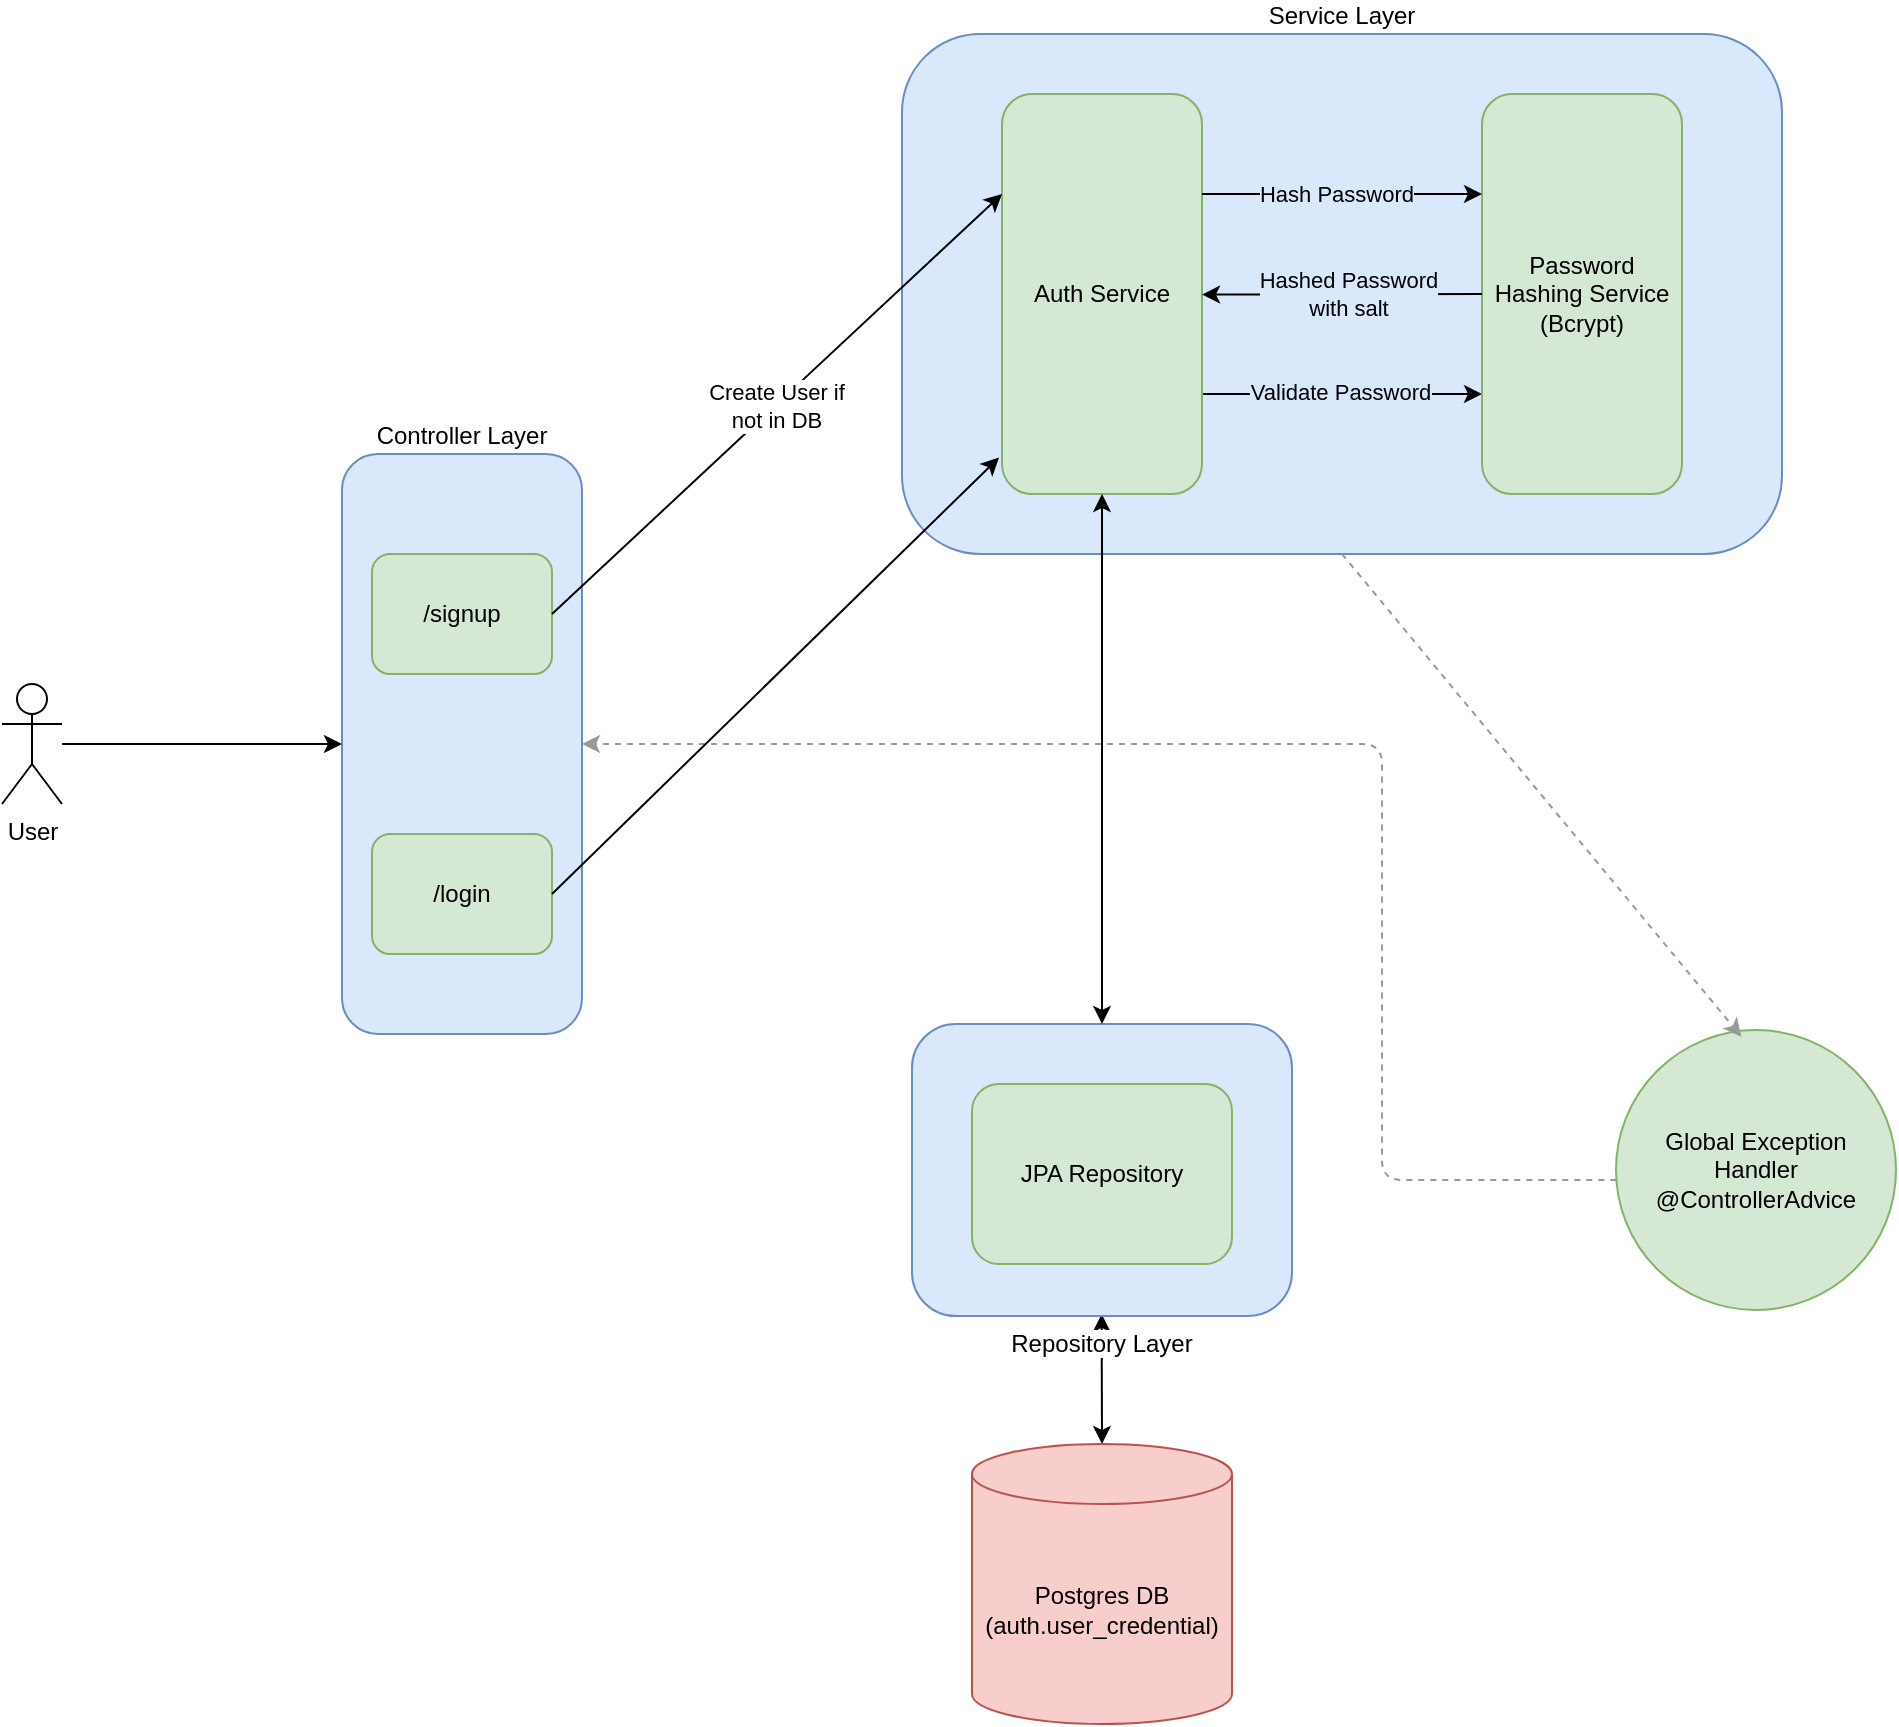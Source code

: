 <mxfile version="24.4.0" type="device">
  <diagram name="Page-1" id="ZQqSJOhStYYwJh2J9s3g">
    <mxGraphModel dx="2876" dy="2272" grid="1" gridSize="10" guides="1" tooltips="1" connect="1" arrows="1" fold="1" page="1" pageScale="1" pageWidth="827" pageHeight="1169" math="0" shadow="0">
      <root>
        <mxCell id="0" />
        <mxCell id="1" parent="0" />
        <mxCell id="3hNTsZM3kZNJW-mxkFeV-19" value="" style="endArrow=classic;startArrow=classic;html=1;rounded=0;exitX=0.5;exitY=0;exitDx=0;exitDy=0;exitPerimeter=0;entryX=0.499;entryY=0.993;entryDx=0;entryDy=0;entryPerimeter=0;" edge="1" parent="1" source="3hNTsZM3kZNJW-mxkFeV-18" target="3hNTsZM3kZNJW-mxkFeV-16">
          <mxGeometry width="50" height="50" relative="1" as="geometry">
            <mxPoint x="-30" y="605" as="sourcePoint" />
            <mxPoint x="20" y="555" as="targetPoint" />
          </mxGeometry>
        </mxCell>
        <mxCell id="3hNTsZM3kZNJW-mxkFeV-1" value="Controller Layer" style="rounded=1;whiteSpace=wrap;html=1;labelPosition=center;verticalLabelPosition=top;align=center;verticalAlign=bottom;fillColor=#dae8fc;strokeColor=#6c8ebf;" vertex="1" parent="1">
          <mxGeometry x="-360" y="120" width="120" height="290" as="geometry" />
        </mxCell>
        <mxCell id="3hNTsZM3kZNJW-mxkFeV-2" value="/signup" style="rounded=1;whiteSpace=wrap;html=1;fillColor=#d5e8d4;strokeColor=#82b366;" vertex="1" parent="1">
          <mxGeometry x="-345" y="170" width="90" height="60" as="geometry" />
        </mxCell>
        <mxCell id="3hNTsZM3kZNJW-mxkFeV-3" value="/login" style="rounded=1;whiteSpace=wrap;html=1;fillColor=#d5e8d4;strokeColor=#82b366;" vertex="1" parent="1">
          <mxGeometry x="-345" y="310" width="90" height="60" as="geometry" />
        </mxCell>
        <mxCell id="3hNTsZM3kZNJW-mxkFeV-40" style="edgeStyle=orthogonalEdgeStyle;rounded=0;orthogonalLoop=1;jettySize=auto;html=1;entryX=0;entryY=0.5;entryDx=0;entryDy=0;" edge="1" parent="1" source="3hNTsZM3kZNJW-mxkFeV-4" target="3hNTsZM3kZNJW-mxkFeV-1">
          <mxGeometry relative="1" as="geometry" />
        </mxCell>
        <mxCell id="3hNTsZM3kZNJW-mxkFeV-4" value="User" style="shape=umlActor;verticalLabelPosition=bottom;verticalAlign=top;html=1;outlineConnect=0;" vertex="1" parent="1">
          <mxGeometry x="-530" y="235" width="30" height="60" as="geometry" />
        </mxCell>
        <mxCell id="3hNTsZM3kZNJW-mxkFeV-7" value="&lt;span style=&quot;background-color: rgb(255, 255, 255);&quot;&gt;Service Layer&lt;/span&gt;" style="rounded=1;whiteSpace=wrap;html=1;labelPosition=center;verticalLabelPosition=top;align=center;verticalAlign=bottom;fillColor=#dae8fc;strokeColor=#6c8ebf;labelBackgroundColor=#dae8fc;" vertex="1" parent="1">
          <mxGeometry x="-80" y="-90" width="440" height="260" as="geometry" />
        </mxCell>
        <mxCell id="3hNTsZM3kZNJW-mxkFeV-29" style="edgeStyle=orthogonalEdgeStyle;rounded=0;orthogonalLoop=1;jettySize=auto;html=1;exitX=1;exitY=0.75;exitDx=0;exitDy=0;entryX=0;entryY=0.75;entryDx=0;entryDy=0;" edge="1" parent="1" source="3hNTsZM3kZNJW-mxkFeV-8" target="3hNTsZM3kZNJW-mxkFeV-10">
          <mxGeometry relative="1" as="geometry" />
        </mxCell>
        <mxCell id="3hNTsZM3kZNJW-mxkFeV-30" value="Validate Password" style="edgeLabel;html=1;align=center;verticalAlign=middle;resizable=0;points=[];labelBackgroundColor=#d9e7fb;" vertex="1" connectable="0" parent="3hNTsZM3kZNJW-mxkFeV-29">
          <mxGeometry x="-0.021" y="1" relative="1" as="geometry">
            <mxPoint as="offset" />
          </mxGeometry>
        </mxCell>
        <mxCell id="3hNTsZM3kZNJW-mxkFeV-8" value="Auth Service" style="rounded=1;whiteSpace=wrap;html=1;fillColor=#d5e8d4;strokeColor=#82b366;" vertex="1" parent="1">
          <mxGeometry x="-30" y="-60" width="100" height="200" as="geometry" />
        </mxCell>
        <mxCell id="3hNTsZM3kZNJW-mxkFeV-10" value="Password Hashing Service (Bcrypt)" style="rounded=1;whiteSpace=wrap;html=1;fillColor=#d5e8d4;strokeColor=#82b366;" vertex="1" parent="1">
          <mxGeometry x="210" y="-60" width="100" height="200" as="geometry" />
        </mxCell>
        <mxCell id="3hNTsZM3kZNJW-mxkFeV-13" style="rounded=0;orthogonalLoop=1;jettySize=auto;html=1;exitX=1;exitY=0.5;exitDx=0;exitDy=0;entryX=0;entryY=0.25;entryDx=0;entryDy=0;" edge="1" parent="1" source="3hNTsZM3kZNJW-mxkFeV-2" target="3hNTsZM3kZNJW-mxkFeV-8">
          <mxGeometry relative="1" as="geometry" />
        </mxCell>
        <mxCell id="3hNTsZM3kZNJW-mxkFeV-14" value="Create User if&lt;div&gt;not in DB&lt;/div&gt;" style="edgeLabel;html=1;align=center;verticalAlign=middle;resizable=0;points=[];" vertex="1" connectable="0" parent="3hNTsZM3kZNJW-mxkFeV-13">
          <mxGeometry x="-0.005" relative="1" as="geometry">
            <mxPoint as="offset" />
          </mxGeometry>
        </mxCell>
        <mxCell id="3hNTsZM3kZNJW-mxkFeV-16" value="&lt;span style=&quot;background-color: rgb(255, 255, 255);&quot;&gt;Repository Layer&lt;/span&gt;" style="rounded=1;whiteSpace=wrap;html=1;labelPosition=center;verticalLabelPosition=bottom;align=center;verticalAlign=top;fillColor=#dae8fc;strokeColor=#6c8ebf;" vertex="1" parent="1">
          <mxGeometry x="-75" y="405" width="190" height="146" as="geometry" />
        </mxCell>
        <mxCell id="3hNTsZM3kZNJW-mxkFeV-17" value="JPA Repository" style="rounded=1;whiteSpace=wrap;html=1;fillColor=#d5e8d4;strokeColor=#82b366;" vertex="1" parent="1">
          <mxGeometry x="-45" y="435" width="130" height="90" as="geometry" />
        </mxCell>
        <mxCell id="3hNTsZM3kZNJW-mxkFeV-18" value="Postgres DB&lt;br&gt;(auth.user_credential)" style="shape=cylinder3;whiteSpace=wrap;html=1;boundedLbl=1;backgroundOutline=1;size=15;fillColor=#f8cecc;strokeColor=#b85450;" vertex="1" parent="1">
          <mxGeometry x="-45" y="615" width="130" height="140" as="geometry" />
        </mxCell>
        <mxCell id="3hNTsZM3kZNJW-mxkFeV-23" value="" style="endArrow=classic;html=1;rounded=0;entryX=0;entryY=0.25;entryDx=0;entryDy=0;" edge="1" parent="1" target="3hNTsZM3kZNJW-mxkFeV-10">
          <mxGeometry width="50" height="50" relative="1" as="geometry">
            <mxPoint x="70" y="-10" as="sourcePoint" />
            <mxPoint x="120" y="-60" as="targetPoint" />
          </mxGeometry>
        </mxCell>
        <mxCell id="3hNTsZM3kZNJW-mxkFeV-24" value="Hash Password" style="edgeLabel;html=1;align=center;verticalAlign=middle;resizable=0;points=[];labelBackgroundColor=#dae8fc;" vertex="1" connectable="0" parent="3hNTsZM3kZNJW-mxkFeV-23">
          <mxGeometry x="-0.042" relative="1" as="geometry">
            <mxPoint as="offset" />
          </mxGeometry>
        </mxCell>
        <mxCell id="3hNTsZM3kZNJW-mxkFeV-25" value="" style="endArrow=classic;html=1;rounded=0;exitX=0;exitY=0.5;exitDx=0;exitDy=0;" edge="1" parent="1" source="3hNTsZM3kZNJW-mxkFeV-10">
          <mxGeometry width="50" height="50" relative="1" as="geometry">
            <mxPoint x="207.9" y="30.0" as="sourcePoint" />
            <mxPoint x="70" y="40.275" as="targetPoint" />
          </mxGeometry>
        </mxCell>
        <mxCell id="3hNTsZM3kZNJW-mxkFeV-26" value="Hashed Password&lt;div&gt;with salt&lt;/div&gt;" style="edgeLabel;html=1;align=center;verticalAlign=middle;resizable=0;points=[];labelBackgroundColor=#dae8fc;" vertex="1" connectable="0" parent="3hNTsZM3kZNJW-mxkFeV-25">
          <mxGeometry x="-0.042" relative="1" as="geometry">
            <mxPoint as="offset" />
          </mxGeometry>
        </mxCell>
        <mxCell id="3hNTsZM3kZNJW-mxkFeV-34" value="" style="endArrow=classic;startArrow=classic;html=1;rounded=0;entryX=0.5;entryY=1;entryDx=0;entryDy=0;exitX=0.5;exitY=0;exitDx=0;exitDy=0;" edge="1" parent="1" source="3hNTsZM3kZNJW-mxkFeV-16" target="3hNTsZM3kZNJW-mxkFeV-8">
          <mxGeometry width="50" height="50" relative="1" as="geometry">
            <mxPoint x="40" y="220" as="sourcePoint" />
            <mxPoint x="90" y="170" as="targetPoint" />
          </mxGeometry>
        </mxCell>
        <mxCell id="3hNTsZM3kZNJW-mxkFeV-38" style="rounded=1;orthogonalLoop=1;jettySize=auto;html=1;entryX=1;entryY=0.5;entryDx=0;entryDy=0;edgeStyle=orthogonalEdgeStyle;curved=0;dashed=1;strokeColor=#999999;" edge="1" parent="1" source="3hNTsZM3kZNJW-mxkFeV-36" target="3hNTsZM3kZNJW-mxkFeV-1">
          <mxGeometry relative="1" as="geometry">
            <Array as="points">
              <mxPoint x="160" y="483" />
              <mxPoint x="160" y="265" />
            </Array>
          </mxGeometry>
        </mxCell>
        <mxCell id="3hNTsZM3kZNJW-mxkFeV-36" value="Global Exception&lt;div&gt;Handler&lt;/div&gt;&lt;div&gt;@ControllerAdvice&lt;/div&gt;" style="ellipse;whiteSpace=wrap;html=1;aspect=fixed;fillColor=#d5e8d4;strokeColor=#82b366;" vertex="1" parent="1">
          <mxGeometry x="277" y="408" width="140" height="140" as="geometry" />
        </mxCell>
        <mxCell id="3hNTsZM3kZNJW-mxkFeV-39" style="rounded=1;orthogonalLoop=1;jettySize=auto;html=1;entryX=0.448;entryY=0.024;entryDx=0;entryDy=0;dashed=1;strokeColor=#999999;entryPerimeter=0;exitX=0.5;exitY=1;exitDx=0;exitDy=0;" edge="1" parent="1" source="3hNTsZM3kZNJW-mxkFeV-7" target="3hNTsZM3kZNJW-mxkFeV-36">
          <mxGeometry relative="1" as="geometry">
            <mxPoint x="287" y="493" as="sourcePoint" />
            <mxPoint x="-230" y="275" as="targetPoint" />
          </mxGeometry>
        </mxCell>
        <mxCell id="3hNTsZM3kZNJW-mxkFeV-41" style="rounded=0;orthogonalLoop=1;jettySize=auto;html=1;entryX=-0.015;entryY=0.909;entryDx=0;entryDy=0;entryPerimeter=0;exitX=1;exitY=0.5;exitDx=0;exitDy=0;" edge="1" parent="1" source="3hNTsZM3kZNJW-mxkFeV-3" target="3hNTsZM3kZNJW-mxkFeV-8">
          <mxGeometry relative="1" as="geometry" />
        </mxCell>
      </root>
    </mxGraphModel>
  </diagram>
</mxfile>
